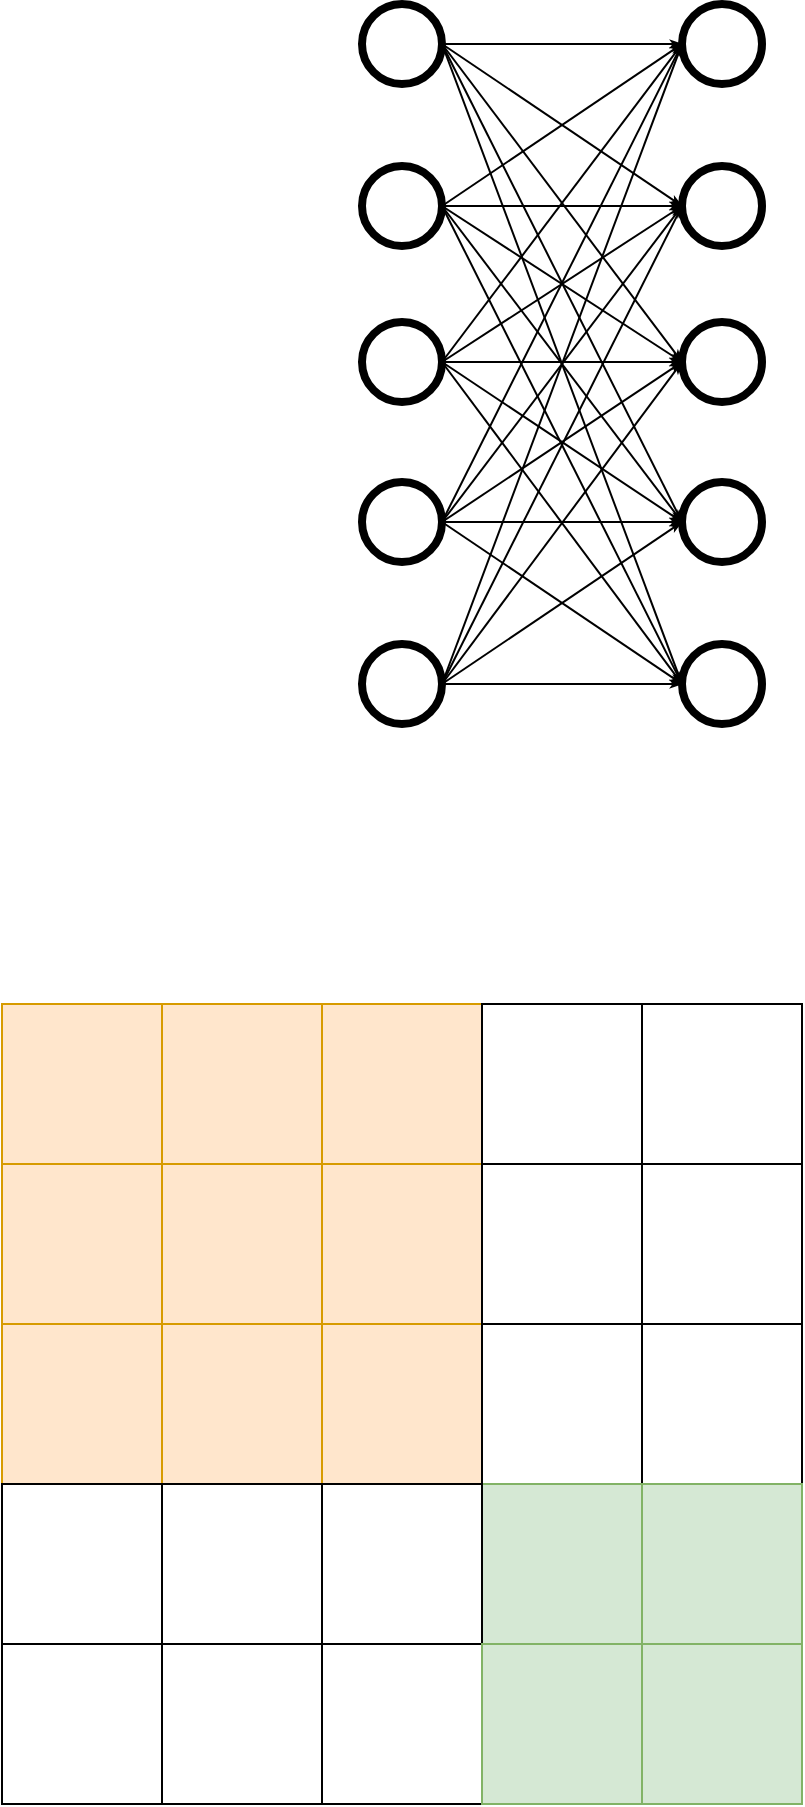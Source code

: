 <mxfile version="13.10.8" type="github">
  <diagram id="691b31df-7cfc-d80e-552c-7aa9f8c0b5f7" name="Page-1">
    <mxGraphModel dx="856" dy="1005" grid="1" gridSize="10" guides="1" tooltips="1" connect="1" arrows="1" fold="1" page="1" pageScale="1" pageWidth="826" pageHeight="1169" background="#ffffff" math="0" shadow="0">
      <root>
        <mxCell id="0" />
        <mxCell id="1" parent="0" />
        <mxCell id="3" value="" style="ellipse;whiteSpace=wrap;html=1;aspect=fixed;strokeWidth=4;align=center;" parent="1" vertex="1">
          <mxGeometry x="290" y="70" width="40" height="40" as="geometry" />
        </mxCell>
        <mxCell id="4" value="" style="ellipse;whiteSpace=wrap;html=1;aspect=fixed;strokeWidth=4;align=center;" parent="1" vertex="1">
          <mxGeometry x="290" y="151" width="40" height="40" as="geometry" />
        </mxCell>
        <mxCell id="5" value="" style="ellipse;whiteSpace=wrap;html=1;aspect=fixed;strokeWidth=4;align=center;" parent="1" vertex="1">
          <mxGeometry x="290" y="229" width="40" height="40" as="geometry" />
        </mxCell>
        <mxCell id="6" value="" style="ellipse;whiteSpace=wrap;html=1;aspect=fixed;strokeWidth=4;align=center;" parent="1" vertex="1">
          <mxGeometry x="290" y="390" width="40" height="40" as="geometry" />
        </mxCell>
        <mxCell id="7" value="" style="ellipse;whiteSpace=wrap;html=1;aspect=fixed;strokeWidth=4;align=center;" parent="1" vertex="1">
          <mxGeometry x="290" y="309" width="40" height="40" as="geometry" />
        </mxCell>
        <mxCell id="8" value="" style="ellipse;whiteSpace=wrap;html=1;aspect=fixed;strokeWidth=4;align=center;" parent="1" vertex="1">
          <mxGeometry x="450" y="70" width="40" height="40" as="geometry" />
        </mxCell>
        <mxCell id="9" value="" style="ellipse;whiteSpace=wrap;html=1;aspect=fixed;strokeWidth=4;align=center;" parent="1" vertex="1">
          <mxGeometry x="450" y="151" width="40" height="40" as="geometry" />
        </mxCell>
        <mxCell id="10" value="" style="ellipse;whiteSpace=wrap;html=1;aspect=fixed;strokeWidth=4;align=center;" parent="1" vertex="1">
          <mxGeometry x="450" y="229" width="40" height="40" as="geometry" />
        </mxCell>
        <mxCell id="11" value="" style="ellipse;whiteSpace=wrap;html=1;aspect=fixed;strokeWidth=4;align=center;" parent="1" vertex="1">
          <mxGeometry x="450" y="390" width="40" height="40" as="geometry" />
        </mxCell>
        <mxCell id="12" value="" style="ellipse;whiteSpace=wrap;html=1;aspect=fixed;strokeWidth=4;align=center;" parent="1" vertex="1">
          <mxGeometry x="450" y="309" width="40" height="40" as="geometry" />
        </mxCell>
        <mxCell id="13" value="" style="endArrow=classicThin;html=1;shadow=0;strokeColor=#000000;strokeWidth=1;fontColor=#666666;entryX=0;entryY=0.5;endFill=1;exitX=1;exitY=0.5;endSize=3;" parent="1" source="3" target="11" edge="1">
          <mxGeometry width="50" height="50" relative="1" as="geometry">
            <mxPoint x="351" y="135" as="sourcePoint" />
            <mxPoint x="401" y="110" as="targetPoint" />
          </mxGeometry>
        </mxCell>
        <mxCell id="14" value="" style="endArrow=classicThin;html=1;shadow=0;strokeColor=#000000;strokeWidth=1;fontColor=#666666;entryX=0;entryY=0.5;exitX=1;exitY=0.5;endFill=1;endSize=3;" parent="1" source="3" target="12" edge="1">
          <mxGeometry width="50" height="50" relative="1" as="geometry">
            <mxPoint x="361" y="130" as="sourcePoint" />
            <mxPoint x="451" y="355" as="targetPoint" />
          </mxGeometry>
        </mxCell>
        <mxCell id="15" value="" style="endArrow=classicThin;html=1;shadow=0;strokeColor=#000000;strokeWidth=1;fontColor=#666666;entryX=0;entryY=0.5;endFill=1;exitX=1;exitY=0.5;endSize=3;" parent="1" source="3" target="10" edge="1">
          <mxGeometry width="50" height="50" relative="1" as="geometry">
            <mxPoint x="351" y="130" as="sourcePoint" />
            <mxPoint x="451" y="310" as="targetPoint" />
          </mxGeometry>
        </mxCell>
        <mxCell id="16" value="" style="endArrow=classicThin;html=1;shadow=0;strokeColor=#000000;strokeWidth=1;fontColor=#666666;entryX=0;entryY=0.5;endFill=1;exitX=1;exitY=0.5;endSize=3;" parent="1" source="3" target="9" edge="1">
          <mxGeometry width="50" height="50" relative="1" as="geometry">
            <mxPoint x="351" y="130" as="sourcePoint" />
            <mxPoint x="451" y="250" as="targetPoint" />
          </mxGeometry>
        </mxCell>
        <mxCell id="17" value="" style="endArrow=classicThin;html=1;shadow=0;strokeColor=#000000;strokeWidth=1;fontColor=#666666;entryX=0;entryY=0.5;exitX=1;exitY=0.5;endFill=1;endSize=3;" parent="1" source="3" target="8" edge="1">
          <mxGeometry width="50" height="50" relative="1" as="geometry">
            <mxPoint x="361" y="97" as="sourcePoint" />
            <mxPoint x="451" y="147" as="targetPoint" />
          </mxGeometry>
        </mxCell>
        <mxCell id="18" value="" style="endArrow=classicThin;html=1;shadow=0;strokeColor=#000000;strokeWidth=1;fontColor=#666666;entryX=0;entryY=0.5;exitX=1;exitY=0.5;endFill=1;endSize=3;" parent="1" source="4" target="11" edge="1">
          <mxGeometry width="50" height="50" relative="1" as="geometry">
            <mxPoint x="361" y="145" as="sourcePoint" />
            <mxPoint x="451" y="370" as="targetPoint" />
          </mxGeometry>
        </mxCell>
        <mxCell id="19" value="" style="endArrow=classicThin;html=1;shadow=0;strokeColor=#000000;strokeWidth=1;fontColor=#666666;entryX=0;entryY=0.5;exitX=1;exitY=0.5;endFill=1;endSize=3;" parent="1" source="4" target="12" edge="1">
          <mxGeometry width="50" height="50" relative="1" as="geometry">
            <mxPoint x="361" y="190" as="sourcePoint" />
            <mxPoint x="451" y="370" as="targetPoint" />
          </mxGeometry>
        </mxCell>
        <mxCell id="20" value="" style="endArrow=classicThin;html=1;shadow=0;strokeColor=#000000;strokeWidth=1;fontColor=#666666;entryX=0;entryY=0.5;exitX=1;exitY=0.5;endFill=1;endSize=3;" parent="1" source="4" target="10" edge="1">
          <mxGeometry width="50" height="50" relative="1" as="geometry">
            <mxPoint x="351" y="190" as="sourcePoint" />
            <mxPoint x="451" y="310" as="targetPoint" />
          </mxGeometry>
        </mxCell>
        <mxCell id="21" value="" style="endArrow=classicThin;html=1;shadow=0;strokeColor=#000000;strokeWidth=1;fontColor=#666666;entryX=0;entryY=0.5;exitX=1;exitY=0.5;endFill=1;endSize=3;" parent="1" source="4" target="9" edge="1">
          <mxGeometry width="50" height="50" relative="1" as="geometry">
            <mxPoint x="361" y="178" as="sourcePoint" />
            <mxPoint x="451" y="238" as="targetPoint" />
          </mxGeometry>
        </mxCell>
        <mxCell id="22" value="" style="endArrow=classicThin;html=1;shadow=0;strokeColor=#000000;strokeWidth=1;fontColor=#666666;entryX=0;entryY=0.5;endFill=1;exitX=1;exitY=0.5;endSize=3;" parent="1" source="4" target="8" edge="1">
          <mxGeometry width="50" height="50" relative="1" as="geometry">
            <mxPoint x="351" y="180" as="sourcePoint" />
            <mxPoint x="441" y="180" as="targetPoint" />
          </mxGeometry>
        </mxCell>
        <mxCell id="23" value="" style="endArrow=classicThin;html=1;shadow=0;strokeColor=#000000;strokeWidth=1;fontColor=#666666;entryX=0;entryY=0.5;exitX=1;exitY=0.5;endFill=1;endSize=3;" parent="1" source="5" target="10" edge="1">
          <mxGeometry width="50" height="50" relative="1" as="geometry">
            <mxPoint x="361" y="199" as="sourcePoint" />
            <mxPoint x="451" y="199" as="targetPoint" />
          </mxGeometry>
        </mxCell>
        <mxCell id="24" value="" style="endArrow=classicThin;html=1;shadow=0;strokeColor=#000000;strokeWidth=1;fontColor=#666666;entryX=0;entryY=0.5;exitX=1;exitY=0.5;endFill=1;endSize=3;" parent="1" source="5" target="12" edge="1">
          <mxGeometry width="50" height="50" relative="1" as="geometry">
            <mxPoint x="361" y="253" as="sourcePoint" />
            <mxPoint x="451" y="253" as="targetPoint" />
          </mxGeometry>
        </mxCell>
        <mxCell id="25" value="" style="endArrow=classicThin;html=1;shadow=0;strokeColor=#000000;strokeWidth=1;fontColor=#666666;entryX=0;entryY=0.5;exitX=1;exitY=0.5;endFill=1;endSize=3;" parent="1" source="5" target="11" edge="1">
          <mxGeometry width="50" height="50" relative="1" as="geometry">
            <mxPoint x="361" y="253" as="sourcePoint" />
            <mxPoint x="451" y="313" as="targetPoint" />
          </mxGeometry>
        </mxCell>
        <mxCell id="26" value="" style="endArrow=classicThin;html=1;shadow=0;strokeColor=#000000;strokeWidth=1;fontColor=#666666;entryX=0;entryY=0.5;exitX=1;exitY=0.5;endFill=1;endSize=3;" parent="1" source="5" target="9" edge="1">
          <mxGeometry width="50" height="50" relative="1" as="geometry">
            <mxPoint x="361" y="253" as="sourcePoint" />
            <mxPoint x="451" y="253" as="targetPoint" />
          </mxGeometry>
        </mxCell>
        <mxCell id="27" value="" style="endArrow=classicThin;html=1;shadow=0;strokeColor=#000000;strokeWidth=1;fontColor=#666666;entryX=0;entryY=0.5;exitX=1;exitY=0.5;endFill=1;endSize=3;" parent="1" source="5" target="8" edge="1">
          <mxGeometry width="50" height="50" relative="1" as="geometry">
            <mxPoint x="361" y="253" as="sourcePoint" />
            <mxPoint x="451" y="193" as="targetPoint" />
          </mxGeometry>
        </mxCell>
        <mxCell id="28" value="" style="endArrow=classicThin;html=1;shadow=0;strokeColor=#000000;strokeWidth=1;fontColor=#666666;entryX=0;entryY=0.5;exitX=1;exitY=0.5;endFill=1;endSize=3;" parent="1" source="7" target="12" edge="1">
          <mxGeometry width="50" height="50" relative="1" as="geometry">
            <mxPoint x="361" y="279" as="sourcePoint" />
            <mxPoint x="451" y="279" as="targetPoint" />
          </mxGeometry>
        </mxCell>
        <mxCell id="29" value="" style="endArrow=classicThin;html=1;shadow=0;strokeColor=#000000;strokeWidth=1;fontColor=#666666;entryX=0;entryY=0.5;exitX=1;exitY=0.5;endFill=1;endSize=3;" parent="1" source="6" target="11" edge="1">
          <mxGeometry width="50" height="50" relative="1" as="geometry">
            <mxPoint x="361" y="369" as="sourcePoint" />
            <mxPoint x="451" y="369" as="targetPoint" />
          </mxGeometry>
        </mxCell>
        <mxCell id="30" value="" style="endArrow=classicThin;html=1;shadow=0;strokeColor=#000000;strokeWidth=1;fontColor=#666666;entryX=0;entryY=0.5;exitX=1;exitY=0.5;endFill=1;endSize=3;" parent="1" source="6" target="12" edge="1">
          <mxGeometry width="50" height="50" relative="1" as="geometry">
            <mxPoint x="361" y="373" as="sourcePoint" />
            <mxPoint x="451" y="373" as="targetPoint" />
          </mxGeometry>
        </mxCell>
        <mxCell id="31" value="" style="endArrow=classicThin;html=1;shadow=0;strokeColor=#000000;strokeWidth=1;fontColor=#666666;entryX=0;entryY=0.5;exitX=1;exitY=0.5;endFill=1;endSize=3;" parent="1" source="6" target="10" edge="1">
          <mxGeometry width="50" height="50" relative="1" as="geometry">
            <mxPoint x="361" y="373" as="sourcePoint" />
            <mxPoint x="451" y="313" as="targetPoint" />
          </mxGeometry>
        </mxCell>
        <mxCell id="32" value="" style="endArrow=classicThin;html=1;shadow=0;strokeColor=#000000;strokeWidth=1;fontColor=#666666;entryX=0;entryY=0.5;exitX=1;exitY=0.5;endFill=1;endSize=3;" parent="1" source="6" target="9" edge="1">
          <mxGeometry width="50" height="50" relative="1" as="geometry">
            <mxPoint x="361" y="373" as="sourcePoint" />
            <mxPoint x="451" y="253" as="targetPoint" />
          </mxGeometry>
        </mxCell>
        <mxCell id="33" value="" style="endArrow=classicThin;html=1;shadow=0;strokeColor=#000000;strokeWidth=1;fontColor=#666666;entryX=0;entryY=0.5;exitX=1;exitY=0.5;endFill=1;endSize=3;" parent="1" source="6" target="8" edge="1">
          <mxGeometry width="50" height="50" relative="1" as="geometry">
            <mxPoint x="361" y="373" as="sourcePoint" />
            <mxPoint x="451" y="193" as="targetPoint" />
          </mxGeometry>
        </mxCell>
        <mxCell id="34" value="" style="endArrow=classicThin;html=1;shadow=0;strokeColor=#000000;strokeWidth=1;fontColor=#666666;exitX=1;exitY=0.5;endFill=1;entryX=0;entryY=0.5;endSize=3;" parent="1" source="7" target="11" edge="1">
          <mxGeometry width="50" height="50" relative="1" as="geometry">
            <mxPoint x="361" y="313" as="sourcePoint" />
            <mxPoint x="441" y="360" as="targetPoint" />
          </mxGeometry>
        </mxCell>
        <mxCell id="35" value="" style="endArrow=classicThin;html=1;shadow=0;strokeColor=#000000;strokeWidth=1;fontColor=#666666;entryX=0;entryY=0.5;exitX=1;exitY=0.5;endFill=1;endSize=3;" parent="1" source="7" target="10" edge="1">
          <mxGeometry width="50" height="50" relative="1" as="geometry">
            <mxPoint x="361" y="313" as="sourcePoint" />
            <mxPoint x="451" y="313" as="targetPoint" />
          </mxGeometry>
        </mxCell>
        <mxCell id="36" value="" style="endArrow=classicThin;html=1;shadow=0;strokeColor=#000000;strokeWidth=1;fontColor=#666666;entryX=0;entryY=0.5;exitX=1;exitY=0.5;endFill=1;endSize=3;" parent="1" source="7" target="9" edge="1">
          <mxGeometry width="50" height="50" relative="1" as="geometry">
            <mxPoint x="361" y="313" as="sourcePoint" />
            <mxPoint x="451" y="253" as="targetPoint" />
          </mxGeometry>
        </mxCell>
        <mxCell id="37" value="" style="endArrow=classicThin;html=1;shadow=0;strokeColor=#000000;strokeWidth=1;fontColor=#666666;entryX=0;entryY=0.5;exitX=1;exitY=0.5;endFill=1;endSize=3;" parent="1" source="7" target="8" edge="1">
          <mxGeometry width="50" height="50" relative="1" as="geometry">
            <mxPoint x="361" y="313" as="sourcePoint" />
            <mxPoint x="451" y="193" as="targetPoint" />
          </mxGeometry>
        </mxCell>
        <mxCell id="V9bFGLtEwvfLS84xU0cV-45" value="" style="whiteSpace=wrap;html=1;aspect=fixed;fillColor=#ffe6cc;strokeColor=#d79b00;" vertex="1" parent="1">
          <mxGeometry x="110" y="570" width="80" height="80" as="geometry" />
        </mxCell>
        <mxCell id="V9bFGLtEwvfLS84xU0cV-46" value="" style="whiteSpace=wrap;html=1;aspect=fixed;fillColor=#ffe6cc;strokeColor=#d79b00;" vertex="1" parent="1">
          <mxGeometry x="190" y="570" width="80" height="80" as="geometry" />
        </mxCell>
        <mxCell id="V9bFGLtEwvfLS84xU0cV-47" value="" style="whiteSpace=wrap;html=1;aspect=fixed;fillColor=#ffe6cc;strokeColor=#d79b00;" vertex="1" parent="1">
          <mxGeometry x="270" y="570" width="80" height="80" as="geometry" />
        </mxCell>
        <mxCell id="V9bFGLtEwvfLS84xU0cV-48" value="" style="whiteSpace=wrap;html=1;aspect=fixed;fillColor=#ffe6cc;strokeColor=#d79b00;" vertex="1" parent="1">
          <mxGeometry x="110" y="650" width="80" height="80" as="geometry" />
        </mxCell>
        <mxCell id="V9bFGLtEwvfLS84xU0cV-49" value="" style="whiteSpace=wrap;html=1;aspect=fixed;fillColor=#ffe6cc;strokeColor=#d79b00;" vertex="1" parent="1">
          <mxGeometry x="190" y="650" width="80" height="80" as="geometry" />
        </mxCell>
        <mxCell id="V9bFGLtEwvfLS84xU0cV-51" value="" style="whiteSpace=wrap;html=1;aspect=fixed;fillColor=#ffe6cc;strokeColor=#d79b00;" vertex="1" parent="1">
          <mxGeometry x="270" y="650" width="80" height="80" as="geometry" />
        </mxCell>
        <mxCell id="V9bFGLtEwvfLS84xU0cV-52" value="" style="whiteSpace=wrap;html=1;aspect=fixed;fillColor=#ffe6cc;strokeColor=#d79b00;" vertex="1" parent="1">
          <mxGeometry x="270" y="730" width="80" height="80" as="geometry" />
        </mxCell>
        <mxCell id="V9bFGLtEwvfLS84xU0cV-53" value="" style="whiteSpace=wrap;html=1;aspect=fixed;fillColor=#ffe6cc;strokeColor=#d79b00;" vertex="1" parent="1">
          <mxGeometry x="190" y="730" width="80" height="80" as="geometry" />
        </mxCell>
        <mxCell id="V9bFGLtEwvfLS84xU0cV-54" value="" style="whiteSpace=wrap;html=1;aspect=fixed;fillColor=#ffe6cc;strokeColor=#d79b00;" vertex="1" parent="1">
          <mxGeometry x="110" y="730" width="80" height="80" as="geometry" />
        </mxCell>
        <mxCell id="V9bFGLtEwvfLS84xU0cV-55" value="" style="whiteSpace=wrap;html=1;aspect=fixed;" vertex="1" parent="1">
          <mxGeometry x="350" y="570" width="80" height="80" as="geometry" />
        </mxCell>
        <mxCell id="V9bFGLtEwvfLS84xU0cV-56" value="" style="whiteSpace=wrap;html=1;aspect=fixed;" vertex="1" parent="1">
          <mxGeometry x="350" y="650" width="80" height="80" as="geometry" />
        </mxCell>
        <mxCell id="V9bFGLtEwvfLS84xU0cV-57" value="" style="whiteSpace=wrap;html=1;aspect=fixed;" vertex="1" parent="1">
          <mxGeometry x="350" y="730" width="80" height="80" as="geometry" />
        </mxCell>
        <mxCell id="V9bFGLtEwvfLS84xU0cV-58" value="" style="whiteSpace=wrap;html=1;aspect=fixed;" vertex="1" parent="1">
          <mxGeometry x="430" y="730" width="80" height="80" as="geometry" />
        </mxCell>
        <mxCell id="V9bFGLtEwvfLS84xU0cV-59" value="" style="whiteSpace=wrap;html=1;aspect=fixed;fillColor=#d5e8d4;strokeColor=#82b366;" vertex="1" parent="1">
          <mxGeometry x="430" y="810" width="80" height="80" as="geometry" />
        </mxCell>
        <mxCell id="V9bFGLtEwvfLS84xU0cV-60" value="" style="whiteSpace=wrap;html=1;aspect=fixed;fillColor=#d5e8d4;strokeColor=#82b366;" vertex="1" parent="1">
          <mxGeometry x="350" y="810" width="80" height="80" as="geometry" />
        </mxCell>
        <mxCell id="V9bFGLtEwvfLS84xU0cV-61" value="" style="whiteSpace=wrap;html=1;aspect=fixed;" vertex="1" parent="1">
          <mxGeometry x="270" y="810" width="80" height="80" as="geometry" />
        </mxCell>
        <mxCell id="V9bFGLtEwvfLS84xU0cV-62" value="" style="whiteSpace=wrap;html=1;aspect=fixed;" vertex="1" parent="1">
          <mxGeometry x="190" y="810" width="80" height="80" as="geometry" />
        </mxCell>
        <mxCell id="V9bFGLtEwvfLS84xU0cV-63" value="" style="whiteSpace=wrap;html=1;aspect=fixed;" vertex="1" parent="1">
          <mxGeometry x="110" y="810" width="80" height="80" as="geometry" />
        </mxCell>
        <mxCell id="V9bFGLtEwvfLS84xU0cV-64" value="" style="whiteSpace=wrap;html=1;aspect=fixed;" vertex="1" parent="1">
          <mxGeometry x="110" y="890" width="80" height="80" as="geometry" />
        </mxCell>
        <mxCell id="V9bFGLtEwvfLS84xU0cV-65" value="" style="whiteSpace=wrap;html=1;aspect=fixed;" vertex="1" parent="1">
          <mxGeometry x="190" y="890" width="80" height="80" as="geometry" />
        </mxCell>
        <mxCell id="V9bFGLtEwvfLS84xU0cV-66" value="" style="whiteSpace=wrap;html=1;aspect=fixed;" vertex="1" parent="1">
          <mxGeometry x="270" y="890" width="80" height="80" as="geometry" />
        </mxCell>
        <mxCell id="V9bFGLtEwvfLS84xU0cV-67" value="" style="whiteSpace=wrap;html=1;aspect=fixed;fillColor=#d5e8d4;strokeColor=#82b366;" vertex="1" parent="1">
          <mxGeometry x="350" y="890" width="80" height="80" as="geometry" />
        </mxCell>
        <mxCell id="V9bFGLtEwvfLS84xU0cV-68" value="" style="whiteSpace=wrap;html=1;aspect=fixed;fillColor=#d5e8d4;strokeColor=#82b366;" vertex="1" parent="1">
          <mxGeometry x="430" y="890" width="80" height="80" as="geometry" />
        </mxCell>
        <mxCell id="V9bFGLtEwvfLS84xU0cV-69" value="" style="whiteSpace=wrap;html=1;aspect=fixed;" vertex="1" parent="1">
          <mxGeometry x="430" y="650" width="80" height="80" as="geometry" />
        </mxCell>
        <mxCell id="V9bFGLtEwvfLS84xU0cV-70" value="" style="whiteSpace=wrap;html=1;aspect=fixed;" vertex="1" parent="1">
          <mxGeometry x="430" y="570" width="80" height="80" as="geometry" />
        </mxCell>
      </root>
    </mxGraphModel>
  </diagram>
</mxfile>
